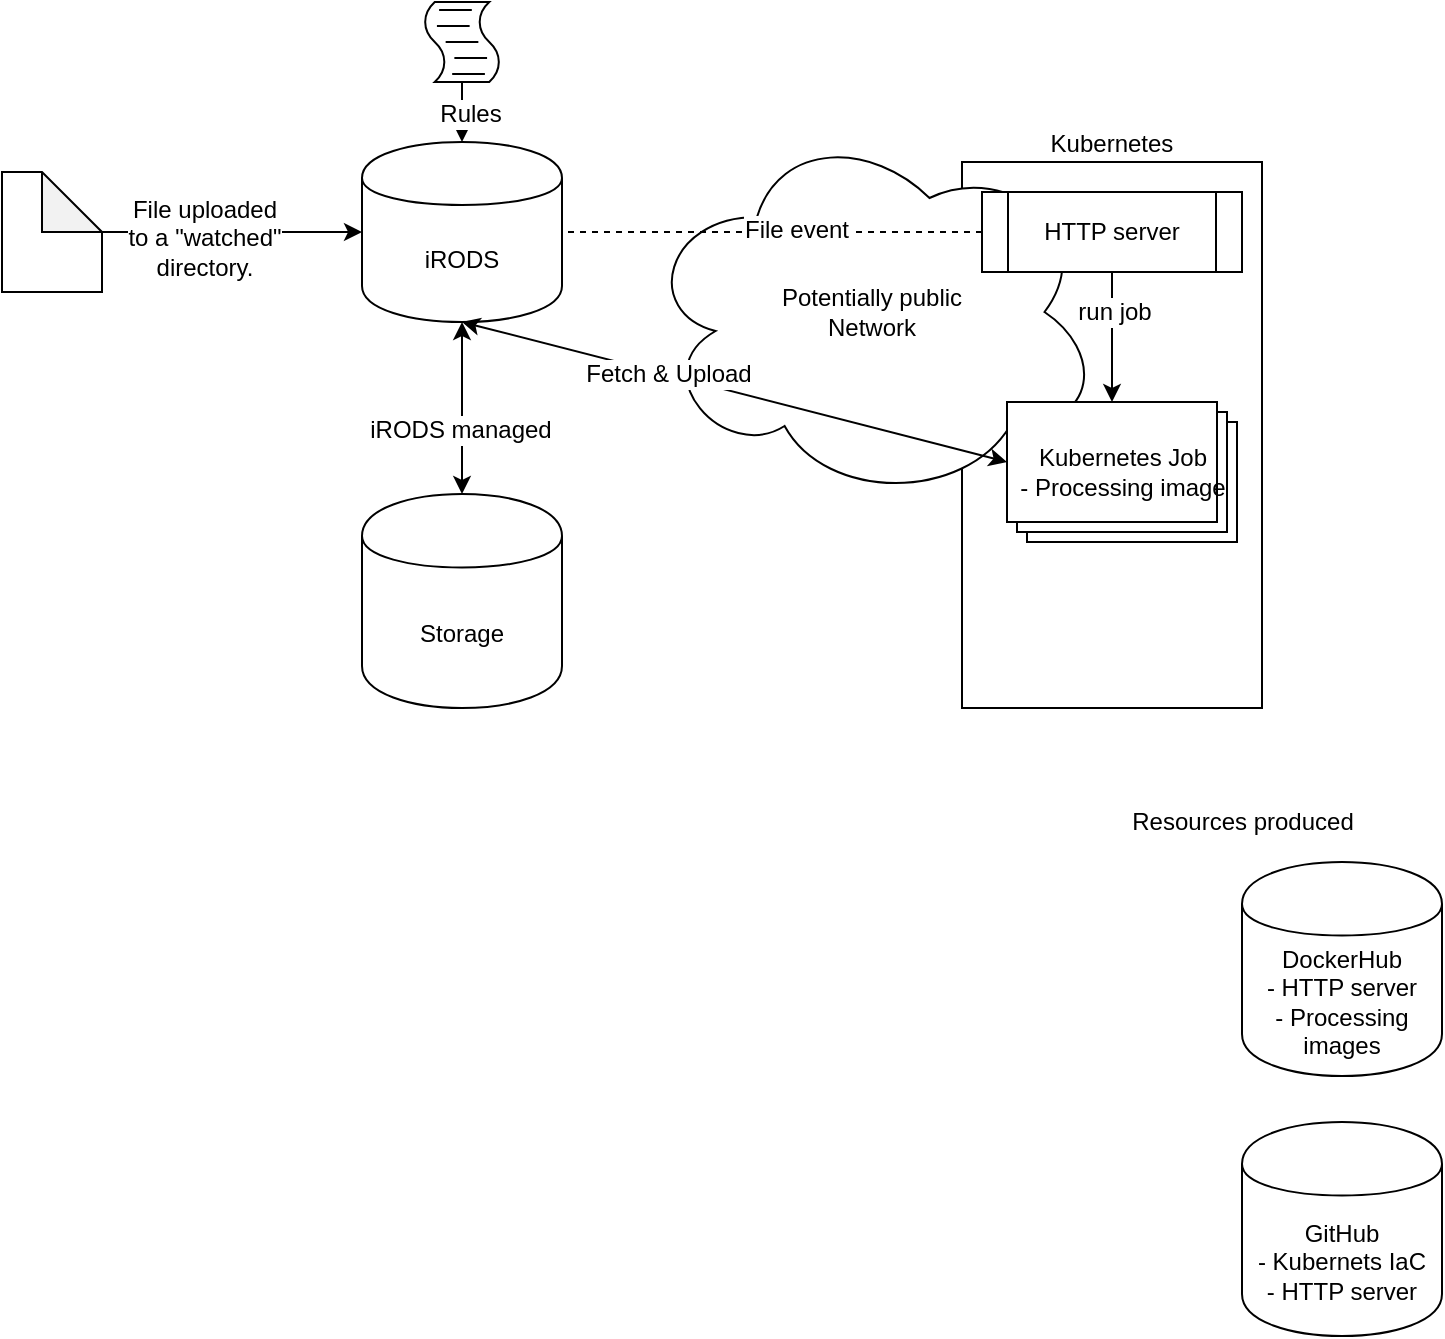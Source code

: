 <mxfile version="10.6.7" type="device"><diagram id="1EwXtBoANDqvm6V6flUV" name="Page-1"><mxGraphModel dx="1198" dy="1148" grid="1" gridSize="10" guides="1" tooltips="1" connect="1" arrows="1" fold="1" page="1" pageScale="1" pageWidth="850" pageHeight="1100" math="0" shadow="0"><root><mxCell id="0"/><mxCell id="1" parent="0"/><mxCell id="g7It8QWu6sokey5B038f-7" value="Kubernetes" style="rounded=0;whiteSpace=wrap;html=1;labelPosition=center;verticalLabelPosition=top;align=center;verticalAlign=bottom;" parent="1" vertex="1"><mxGeometry x="560" y="90" width="150" height="273" as="geometry"/></mxCell><mxCell id="g7It8QWu6sokey5B038f-1" value="iRODS" style="shape=cylinder;whiteSpace=wrap;html=1;boundedLbl=1;backgroundOutline=1;" parent="1" vertex="1"><mxGeometry x="260" y="80" width="100" height="90" as="geometry"/></mxCell><mxCell id="g7It8QWu6sokey5B038f-2" value="" style="shape=note;whiteSpace=wrap;html=1;backgroundOutline=1;darkOpacity=0.05;" parent="1" vertex="1"><mxGeometry x="80" y="95" width="50" height="60" as="geometry"/></mxCell><mxCell id="g7It8QWu6sokey5B038f-3" value="" style="endArrow=classic;html=1;entryX=0;entryY=0.5;entryDx=0;entryDy=0;exitX=0;exitY=0;exitDx=50;exitDy=30;exitPerimeter=0;" parent="1" source="g7It8QWu6sokey5B038f-2" target="g7It8QWu6sokey5B038f-1" edge="1"><mxGeometry width="50" height="50" relative="1" as="geometry"><mxPoint x="150" y="140" as="sourcePoint"/><mxPoint x="200" y="90" as="targetPoint"/></mxGeometry></mxCell><mxCell id="g7It8QWu6sokey5B038f-4" value="&lt;div&gt;File uploaded&lt;/div&gt;&lt;div&gt; to a &quot;watched&quot;&lt;/div&gt;&lt;div&gt; directory.&lt;/div&gt;" style="text;html=1;resizable=0;points=[];align=center;verticalAlign=middle;labelBackgroundColor=#ffffff;" parent="g7It8QWu6sokey5B038f-3" vertex="1" connectable="0"><mxGeometry x="-0.215" y="-3" relative="1" as="geometry"><mxPoint as="offset"/></mxGeometry></mxCell><mxCell id="g7It8QWu6sokey5B038f-6" value="&lt;div&gt;Potentially public&lt;/div&gt;Network" style="ellipse;shape=cloud;whiteSpace=wrap;html=1;" parent="1" vertex="1"><mxGeometry x="400" y="70" width="230" height="190" as="geometry"/></mxCell><mxCell id="g7It8QWu6sokey5B038f-10" value="" style="shape=mxgraph.bpmn.script_task;html=1;outlineConnect=0;" parent="1" vertex="1"><mxGeometry x="290" y="10" width="40" height="40" as="geometry"/></mxCell><mxCell id="g7It8QWu6sokey5B038f-11" value="" style="endArrow=classic;html=1;entryX=0.5;entryY=0;entryDx=0;entryDy=0;" parent="1" source="g7It8QWu6sokey5B038f-10" target="g7It8QWu6sokey5B038f-1" edge="1"><mxGeometry width="50" height="50" relative="1" as="geometry"><mxPoint x="80" y="240" as="sourcePoint"/><mxPoint x="130" y="190" as="targetPoint"/></mxGeometry></mxCell><mxCell id="g7It8QWu6sokey5B038f-12" value="Rules" style="text;html=1;resizable=0;points=[];align=center;verticalAlign=middle;labelBackgroundColor=#ffffff;" parent="g7It8QWu6sokey5B038f-11" vertex="1" connectable="0"><mxGeometry x="0.067" y="4" relative="1" as="geometry"><mxPoint as="offset"/></mxGeometry></mxCell><mxCell id="g7It8QWu6sokey5B038f-13" value="" style="endArrow=none;dashed=1;html=1;entryX=1;entryY=0.5;entryDx=0;entryDy=0;exitX=0;exitY=0.5;exitDx=0;exitDy=0;" parent="1" source="g7It8QWu6sokey5B038f-15" target="g7It8QWu6sokey5B038f-1" edge="1"><mxGeometry width="50" height="50" relative="1" as="geometry"><mxPoint x="80" y="240" as="sourcePoint"/><mxPoint x="130" y="190" as="targetPoint"/></mxGeometry></mxCell><mxCell id="g7It8QWu6sokey5B038f-14" value="File event" style="text;html=1;resizable=0;points=[];align=center;verticalAlign=middle;labelBackgroundColor=#ffffff;" parent="g7It8QWu6sokey5B038f-13" vertex="1" connectable="0"><mxGeometry x="-0.11" y="-1" relative="1" as="geometry"><mxPoint as="offset"/></mxGeometry></mxCell><mxCell id="g7It8QWu6sokey5B038f-15" value="HTTP server" style="shape=process;whiteSpace=wrap;html=1;backgroundOutline=1;" parent="1" vertex="1"><mxGeometry x="570" y="105" width="130" height="40" as="geometry"/></mxCell><mxCell id="g7It8QWu6sokey5B038f-18" value="&lt;div&gt;Kubernetes Job&lt;/div&gt;&lt;div&gt;- Processing image&lt;br&gt;&lt;/div&gt;" style="verticalLabelPosition=middle;verticalAlign=middle;html=1;shape=mxgraph.basic.layered_rect;dx=10;outlineConnect=0;labelPosition=center;align=center;" parent="1" vertex="1"><mxGeometry x="582.5" y="210" width="115" height="70" as="geometry"/></mxCell><mxCell id="g7It8QWu6sokey5B038f-20" value="" style="endArrow=classic;html=1;entryX=0;entryY=0;entryDx=52.5;entryDy=0;entryPerimeter=0;exitX=0.5;exitY=1;exitDx=0;exitDy=0;" parent="1" source="g7It8QWu6sokey5B038f-15" target="g7It8QWu6sokey5B038f-18" edge="1"><mxGeometry width="50" height="50" relative="1" as="geometry"><mxPoint x="80" y="430" as="sourcePoint"/><mxPoint x="260" y="410" as="targetPoint"/></mxGeometry></mxCell><mxCell id="AHnv9CIgYiBZTDQc3EFt-1" value="run job" style="text;html=1;resizable=0;points=[];align=center;verticalAlign=middle;labelBackgroundColor=#ffffff;" vertex="1" connectable="0" parent="g7It8QWu6sokey5B038f-20"><mxGeometry x="-0.385" y="1" relative="1" as="geometry"><mxPoint as="offset"/></mxGeometry></mxCell><mxCell id="g7It8QWu6sokey5B038f-21" value="&lt;div&gt;DockerHub&lt;/div&gt;&lt;div&gt;- HTTP server&lt;/div&gt;&lt;div&gt;- Processing images&lt;br&gt;&lt;/div&gt;" style="shape=cylinder;whiteSpace=wrap;html=1;boundedLbl=1;backgroundOutline=1;" parent="1" vertex="1"><mxGeometry x="700" y="440" width="100" height="107" as="geometry"/></mxCell><mxCell id="g7It8QWu6sokey5B038f-22" value="&lt;div&gt;GitHub&lt;/div&gt;&lt;div&gt;- Kubernets IaC&lt;/div&gt;&lt;div&gt;- HTTP server&lt;/div&gt;" style="shape=cylinder;whiteSpace=wrap;html=1;boundedLbl=1;backgroundOutline=1;" parent="1" vertex="1"><mxGeometry x="700" y="570" width="100" height="107" as="geometry"/></mxCell><mxCell id="g7It8QWu6sokey5B038f-26" value="" style="endArrow=classic;startArrow=classic;html=1;exitX=0.5;exitY=1;exitDx=0;exitDy=0;entryX=0;entryY=0;entryDx=0;entryDy=30;entryPerimeter=0;" parent="1" source="g7It8QWu6sokey5B038f-1" target="g7It8QWu6sokey5B038f-18" edge="1"><mxGeometry width="50" height="50" relative="1" as="geometry"><mxPoint x="370" y="276.5" as="sourcePoint"/><mxPoint x="420" y="226.5" as="targetPoint"/></mxGeometry></mxCell><mxCell id="g7It8QWu6sokey5B038f-27" value="Fetch &amp;amp; Upload" style="text;html=1;resizable=0;points=[];align=center;verticalAlign=middle;labelBackgroundColor=#ffffff;" parent="g7It8QWu6sokey5B038f-26" vertex="1" connectable="0"><mxGeometry x="-0.248" y="1" relative="1" as="geometry"><mxPoint as="offset"/></mxGeometry></mxCell><mxCell id="AHnv9CIgYiBZTDQc3EFt-2" value="Storage" style="shape=cylinder;whiteSpace=wrap;html=1;boundedLbl=1;backgroundOutline=1;" vertex="1" parent="1"><mxGeometry x="260" y="256" width="100" height="107" as="geometry"/></mxCell><mxCell id="AHnv9CIgYiBZTDQc3EFt-3" value="" style="endArrow=classic;startArrow=classic;html=1;exitX=0.5;exitY=0;exitDx=0;exitDy=0;" edge="1" parent="1" source="AHnv9CIgYiBZTDQc3EFt-2" target="g7It8QWu6sokey5B038f-1"><mxGeometry width="50" height="50" relative="1" as="geometry"><mxPoint x="320" y="180" as="sourcePoint"/><mxPoint x="593" y="250" as="targetPoint"/></mxGeometry></mxCell><mxCell id="AHnv9CIgYiBZTDQc3EFt-4" value="iRODS managed" style="text;html=1;resizable=0;points=[];align=center;verticalAlign=middle;labelBackgroundColor=#ffffff;" vertex="1" connectable="0" parent="AHnv9CIgYiBZTDQc3EFt-3"><mxGeometry x="-0.248" y="1" relative="1" as="geometry"><mxPoint as="offset"/></mxGeometry></mxCell><mxCell id="AHnv9CIgYiBZTDQc3EFt-5" value="Resources produced" style="text;html=1;resizable=0;points=[];align=center;verticalAlign=middle;labelBackgroundColor=#ffffff;" vertex="1" connectable="0" parent="1"><mxGeometry x="700" y="420" as="geometry"><mxPoint as="offset"/></mxGeometry></mxCell></root></mxGraphModel></diagram></mxfile>